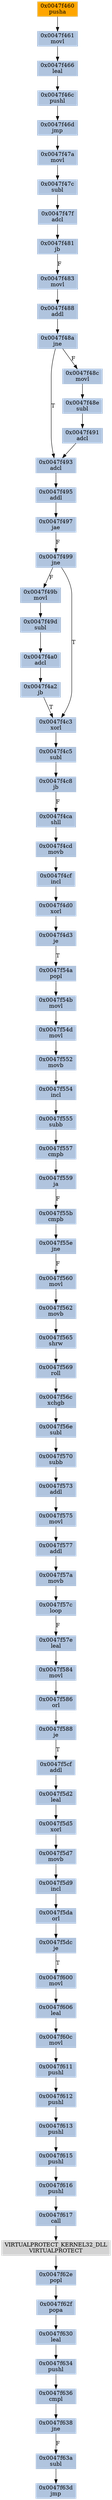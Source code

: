 strict digraph G {
	graph [bgcolor=transparent,
		name=G
	];
	node [color=lightsteelblue,
		fillcolor=lightsteelblue,
		shape=rectangle,
		style=filled
	];
	"0x0047f499"	[label="0x0047f499
jne"];
	"0x0047f49b"	[label="0x0047f49b
movl"];
	"0x0047f499" -> "0x0047f49b"	[color="#000000",
		label=F];
	"0x0047f4c3"	[label="0x0047f4c3
xorl"];
	"0x0047f499" -> "0x0047f4c3"	[color="#000000",
		label=T];
	"0x0047f47f"	[label="0x0047f47f
adcl"];
	"0x0047f481"	[label="0x0047f481
jb"];
	"0x0047f47f" -> "0x0047f481"	[color="#000000"];
	"0x0047f588"	[label="0x0047f588
je"];
	"0x0047f5cf"	[label="0x0047f5cf
addl"];
	"0x0047f588" -> "0x0047f5cf"	[color="#000000",
		label=T];
	"0x0047f617"	[label="0x0047f617
call"];
	VIRTUALPROTECT_KERNEL32_DLL	[color=lightgrey,
		fillcolor=lightgrey,
		label="VIRTUALPROTECT_KERNEL32_DLL
VIRTUALPROTECT"];
	"0x0047f617" -> VIRTUALPROTECT_KERNEL32_DLL	[color="#000000"];
	"0x0047f47c"	[label="0x0047f47c
subl"];
	"0x0047f47c" -> "0x0047f47f"	[color="#000000"];
	"0x0047f613"	[label="0x0047f613
pushl"];
	"0x0047f615"	[label="0x0047f615
pushl"];
	"0x0047f613" -> "0x0047f615"	[color="#000000"];
	"0x0047f483"	[label="0x0047f483
movl"];
	"0x0047f481" -> "0x0047f483"	[color="#000000",
		label=F];
	"0x0047f62f"	[label="0x0047f62f
popa"];
	"0x0047f630"	[label="0x0047f630
leal"];
	"0x0047f62f" -> "0x0047f630"	[color="#000000"];
	"0x0047f55e"	[label="0x0047f55e
jne"];
	"0x0047f560"	[label="0x0047f560
movl"];
	"0x0047f55e" -> "0x0047f560"	[color="#000000",
		label=F];
	"0x0047f62e"	[label="0x0047f62e
popl"];
	VIRTUALPROTECT_KERNEL32_DLL -> "0x0047f62e"	[color="#000000"];
	"0x0047f573"	[label="0x0047f573
addl"];
	"0x0047f575"	[label="0x0047f575
movl"];
	"0x0047f573" -> "0x0047f575"	[color="#000000"];
	"0x0047f552"	[label="0x0047f552
movb"];
	"0x0047f554"	[label="0x0047f554
incl"];
	"0x0047f552" -> "0x0047f554"	[color="#000000"];
	"0x0047f4d3"	[label="0x0047f4d3
je"];
	"0x0047f54a"	[label="0x0047f54a
popl"];
	"0x0047f4d3" -> "0x0047f54a"	[color="#000000",
		label=T];
	"0x0047f49d"	[label="0x0047f49d
subl"];
	"0x0047f4a0"	[label="0x0047f4a0
adcl"];
	"0x0047f49d" -> "0x0047f4a0"	[color="#000000"];
	"0x0047f48a"	[label="0x0047f48a
jne"];
	"0x0047f493"	[label="0x0047f493
adcl"];
	"0x0047f48a" -> "0x0047f493"	[color="#000000",
		label=T];
	"0x0047f48c"	[label="0x0047f48c
movl"];
	"0x0047f48a" -> "0x0047f48c"	[color="#000000",
		label=F];
	"0x0047f49b" -> "0x0047f49d"	[color="#000000"];
	"0x0047f63a"	[label="0x0047f63a
subl"];
	"0x0047f63d"	[label="0x0047f63d
jmp"];
	"0x0047f63a" -> "0x0047f63d"	[color="#000000"];
	"0x0047f634"	[label="0x0047f634
pushl"];
	"0x0047f636"	[label="0x0047f636
cmpl"];
	"0x0047f634" -> "0x0047f636"	[color="#000000"];
	"0x0047f638"	[label="0x0047f638
jne"];
	"0x0047f636" -> "0x0047f638"	[color="#000000"];
	"0x0047f559"	[label="0x0047f559
ja"];
	"0x0047f55b"	[label="0x0047f55b
cmpb"];
	"0x0047f559" -> "0x0047f55b"	[color="#000000",
		label=F];
	"0x0047f4d0"	[label="0x0047f4d0
xorl"];
	"0x0047f4d0" -> "0x0047f4d3"	[color="#000000"];
	"0x0047f4ca"	[label="0x0047f4ca
shll"];
	"0x0047f4cd"	[label="0x0047f4cd
movb"];
	"0x0047f4ca" -> "0x0047f4cd"	[color="#000000"];
	"0x0047f5d2"	[label="0x0047f5d2
leal"];
	"0x0047f5d5"	[label="0x0047f5d5
xorl"];
	"0x0047f5d2" -> "0x0047f5d5"	[color="#000000"];
	"0x0047f62e" -> "0x0047f62f"	[color="#000000"];
	"0x0047f466"	[label="0x0047f466
leal"];
	"0x0047f46c"	[label="0x0047f46c
pushl"];
	"0x0047f466" -> "0x0047f46c"	[color="#000000"];
	"0x0047f491"	[label="0x0047f491
adcl"];
	"0x0047f491" -> "0x0047f493"	[color="#000000"];
	"0x0047f577"	[label="0x0047f577
addl"];
	"0x0047f575" -> "0x0047f577"	[color="#000000"];
	"0x0047f57e"	[label="0x0047f57e
leal"];
	"0x0047f584"	[label="0x0047f584
movl"];
	"0x0047f57e" -> "0x0047f584"	[color="#000000"];
	"0x0047f5da"	[label="0x0047f5da
orl"];
	"0x0047f5dc"	[label="0x0047f5dc
je"];
	"0x0047f5da" -> "0x0047f5dc"	[color="#000000"];
	"0x0047f460"	[color=lightgrey,
		fillcolor=orange,
		label="0x0047f460
pusha"];
	"0x0047f461"	[label="0x0047f461
movl"];
	"0x0047f460" -> "0x0047f461"	[color="#000000"];
	"0x0047f495"	[label="0x0047f495
addl"];
	"0x0047f493" -> "0x0047f495"	[color="#000000"];
	"0x0047f4a2"	[label="0x0047f4a2
jb"];
	"0x0047f4a0" -> "0x0047f4a2"	[color="#000000"];
	"0x0047f54b"	[label="0x0047f54b
movl"];
	"0x0047f54d"	[label="0x0047f54d
movl"];
	"0x0047f54b" -> "0x0047f54d"	[color="#000000"];
	"0x0047f57a"	[label="0x0047f57a
movb"];
	"0x0047f577" -> "0x0047f57a"	[color="#000000"];
	"0x0047f586"	[label="0x0047f586
orl"];
	"0x0047f586" -> "0x0047f588"	[color="#000000"];
	"0x0047f4cf"	[label="0x0047f4cf
incl"];
	"0x0047f4cd" -> "0x0047f4cf"	[color="#000000"];
	"0x0047f611"	[label="0x0047f611
pushl"];
	"0x0047f612"	[label="0x0047f612
pushl"];
	"0x0047f611" -> "0x0047f612"	[color="#000000"];
	"0x0047f54d" -> "0x0047f552"	[color="#000000"];
	"0x0047f497"	[label="0x0047f497
jae"];
	"0x0047f497" -> "0x0047f499"	[color="#000000",
		label=F];
	"0x0047f4c5"	[label="0x0047f4c5
subl"];
	"0x0047f4c8"	[label="0x0047f4c8
jb"];
	"0x0047f4c5" -> "0x0047f4c8"	[color="#000000"];
	"0x0047f630" -> "0x0047f634"	[color="#000000"];
	"0x0047f488"	[label="0x0047f488
addl"];
	"0x0047f488" -> "0x0047f48a"	[color="#000000"];
	"0x0047f606"	[label="0x0047f606
leal"];
	"0x0047f60c"	[label="0x0047f60c
movl"];
	"0x0047f606" -> "0x0047f60c"	[color="#000000"];
	"0x0047f48e"	[label="0x0047f48e
subl"];
	"0x0047f48e" -> "0x0047f491"	[color="#000000"];
	"0x0047f48c" -> "0x0047f48e"	[color="#000000"];
	"0x0047f4a2" -> "0x0047f4c3"	[color="#000000",
		label=T];
	"0x0047f570"	[label="0x0047f570
subb"];
	"0x0047f570" -> "0x0047f573"	[color="#000000"];
	"0x0047f557"	[label="0x0047f557
cmpb"];
	"0x0047f557" -> "0x0047f559"	[color="#000000"];
	"0x0047f569"	[label="0x0047f569
roll"];
	"0x0047f56c"	[label="0x0047f56c
xchgb"];
	"0x0047f569" -> "0x0047f56c"	[color="#000000"];
	"0x0047f4cf" -> "0x0047f4d0"	[color="#000000"];
	"0x0047f616"	[label="0x0047f616
pushl"];
	"0x0047f616" -> "0x0047f617"	[color="#000000"];
	"0x0047f55b" -> "0x0047f55e"	[color="#000000"];
	"0x0047f4c3" -> "0x0047f4c5"	[color="#000000"];
	"0x0047f562"	[label="0x0047f562
movb"];
	"0x0047f565"	[label="0x0047f565
shrw"];
	"0x0047f562" -> "0x0047f565"	[color="#000000"];
	"0x0047f495" -> "0x0047f497"	[color="#000000"];
	"0x0047f5cf" -> "0x0047f5d2"	[color="#000000"];
	"0x0047f54a" -> "0x0047f54b"	[color="#000000"];
	"0x0047f56e"	[label="0x0047f56e
subl"];
	"0x0047f56e" -> "0x0047f570"	[color="#000000"];
	"0x0047f615" -> "0x0047f616"	[color="#000000"];
	"0x0047f5d9"	[label="0x0047f5d9
incl"];
	"0x0047f5d9" -> "0x0047f5da"	[color="#000000"];
	"0x0047f638" -> "0x0047f63a"	[color="#000000",
		label=F];
	"0x0047f46d"	[label="0x0047f46d
jmp"];
	"0x0047f46c" -> "0x0047f46d"	[color="#000000"];
	"0x0047f5d7"	[label="0x0047f5d7
movb"];
	"0x0047f5d5" -> "0x0047f5d7"	[color="#000000"];
	"0x0047f565" -> "0x0047f569"	[color="#000000"];
	"0x0047f60c" -> "0x0047f611"	[color="#000000"];
	"0x0047f4c8" -> "0x0047f4ca"	[color="#000000",
		label=F];
	"0x0047f5d7" -> "0x0047f5d9"	[color="#000000"];
	"0x0047f56c" -> "0x0047f56e"	[color="#000000"];
	"0x0047f600"	[label="0x0047f600
movl"];
	"0x0047f600" -> "0x0047f606"	[color="#000000"];
	"0x0047f47a"	[label="0x0047f47a
movl"];
	"0x0047f47a" -> "0x0047f47c"	[color="#000000"];
	"0x0047f483" -> "0x0047f488"	[color="#000000"];
	"0x0047f46d" -> "0x0047f47a"	[color="#000000"];
	"0x0047f57c"	[label="0x0047f57c
loop"];
	"0x0047f57c" -> "0x0047f57e"	[color="#000000",
		label=F];
	"0x0047f555"	[label="0x0047f555
subb"];
	"0x0047f555" -> "0x0047f557"	[color="#000000"];
	"0x0047f57a" -> "0x0047f57c"	[color="#000000"];
	"0x0047f560" -> "0x0047f562"	[color="#000000"];
	"0x0047f554" -> "0x0047f555"	[color="#000000"];
	"0x0047f584" -> "0x0047f586"	[color="#000000"];
	"0x0047f461" -> "0x0047f466"	[color="#000000"];
	"0x0047f5dc" -> "0x0047f600"	[color="#000000",
		label=T];
	"0x0047f612" -> "0x0047f613"	[color="#000000"];
}
